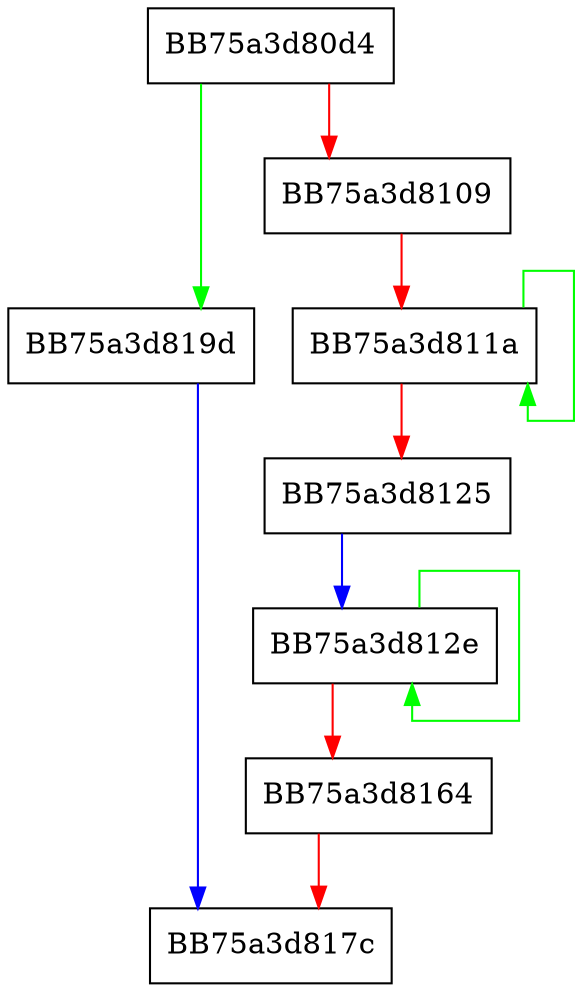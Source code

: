 digraph SymCryptRc4Init {
  node [shape="box"];
  graph [splines=ortho];
  BB75a3d80d4 -> BB75a3d819d [color="green"];
  BB75a3d80d4 -> BB75a3d8109 [color="red"];
  BB75a3d8109 -> BB75a3d811a [color="red"];
  BB75a3d811a -> BB75a3d811a [color="green"];
  BB75a3d811a -> BB75a3d8125 [color="red"];
  BB75a3d8125 -> BB75a3d812e [color="blue"];
  BB75a3d812e -> BB75a3d812e [color="green"];
  BB75a3d812e -> BB75a3d8164 [color="red"];
  BB75a3d8164 -> BB75a3d817c [color="red"];
  BB75a3d819d -> BB75a3d817c [color="blue"];
}